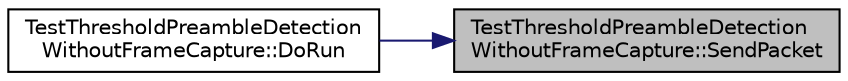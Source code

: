 digraph "TestThresholdPreambleDetectionWithoutFrameCapture::SendPacket"
{
 // LATEX_PDF_SIZE
  edge [fontname="Helvetica",fontsize="10",labelfontname="Helvetica",labelfontsize="10"];
  node [fontname="Helvetica",fontsize="10",shape=record];
  rankdir="RL";
  Node1 [label="TestThresholdPreambleDetection\lWithoutFrameCapture::SendPacket",height=0.2,width=0.4,color="black", fillcolor="grey75", style="filled", fontcolor="black",tooltip="Send packet function."];
  Node1 -> Node2 [dir="back",color="midnightblue",fontsize="10",style="solid",fontname="Helvetica"];
  Node2 [label="TestThresholdPreambleDetection\lWithoutFrameCapture::DoRun",height=0.2,width=0.4,color="black", fillcolor="white", style="filled",URL="$class_test_threshold_preamble_detection_without_frame_capture.html#a5f449b4f3c59a0deab196e21f8b9e048",tooltip="Implementation to actually run this TestCase."];
}
